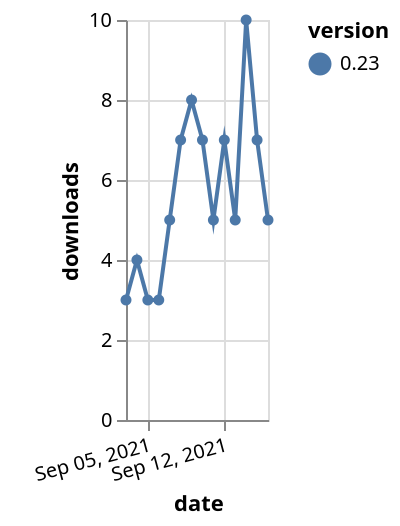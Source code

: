 {"$schema": "https://vega.github.io/schema/vega-lite/v5.json", "description": "A simple bar chart with embedded data.", "data": {"values": [{"date": "2021-09-03", "total": 5179, "delta": 3, "version": "0.23"}, {"date": "2021-09-04", "total": 5183, "delta": 4, "version": "0.23"}, {"date": "2021-09-05", "total": 5186, "delta": 3, "version": "0.23"}, {"date": "2021-09-06", "total": 5189, "delta": 3, "version": "0.23"}, {"date": "2021-09-07", "total": 5194, "delta": 5, "version": "0.23"}, {"date": "2021-09-08", "total": 5201, "delta": 7, "version": "0.23"}, {"date": "2021-09-09", "total": 5209, "delta": 8, "version": "0.23"}, {"date": "2021-09-10", "total": 5216, "delta": 7, "version": "0.23"}, {"date": "2021-09-11", "total": 5221, "delta": 5, "version": "0.23"}, {"date": "2021-09-12", "total": 5228, "delta": 7, "version": "0.23"}, {"date": "2021-09-13", "total": 5233, "delta": 5, "version": "0.23"}, {"date": "2021-09-14", "total": 5243, "delta": 10, "version": "0.23"}, {"date": "2021-09-15", "total": 5250, "delta": 7, "version": "0.23"}, {"date": "2021-09-16", "total": 5255, "delta": 5, "version": "0.23"}]}, "width": "container", "mark": {"type": "line", "point": {"filled": true}}, "encoding": {"x": {"field": "date", "type": "temporal", "timeUnit": "yearmonthdate", "title": "date", "axis": {"labelAngle": -15}}, "y": {"field": "delta", "type": "quantitative", "title": "downloads"}, "color": {"field": "version", "type": "nominal"}, "tooltip": {"field": "delta"}}}